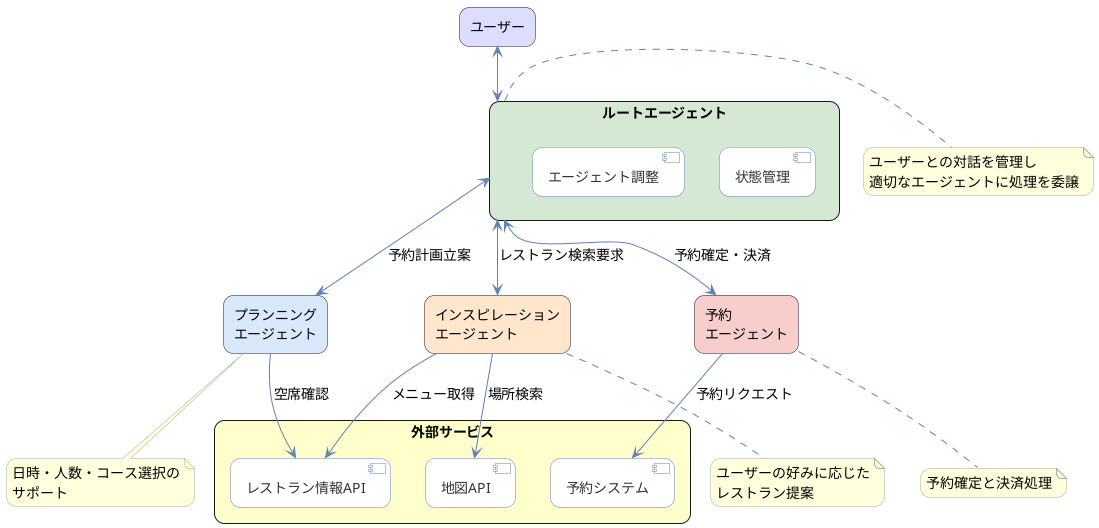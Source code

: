 @startuml
!define RECTANGLE class

skinparam backgroundColor transparent
skinparam handwritten false
skinparam defaultFontName "Hiragino Sans"
skinparam defaultFontSize 14
skinparam roundCorner 20
skinparam componentStyle uml2

skinparam component {
  BorderColor #6082B6
  BackgroundColor #FFFFFF
  ArrowColor #6082B6
  FontColor #333333
}

skinparam interface {
  BorderColor #6082B6
  BackgroundColor #FFFFFF
}

skinparam note {
  BorderColor #AAAAAA
  BackgroundColor #FFFFDD
}

rectangle "ユーザー" as User #DDDDFF

rectangle "ルートエージェント" as RootAgent #D5E8D4 {
  component "状態管理" as State
  component "エージェント調整" as Coordinator
}

rectangle "インスピレーション\nエージェント" as InspirationAgent #FFE6CC
rectangle "プランニング\nエージェント" as PlanningAgent #DAE8FC
rectangle "予約\nエージェント" as BookingAgent #F8CECC

rectangle "外部サービス" as ExternalServices #FFFFCC {
  component "地図API" as MapAPI
  component "レストラン情報API" as RestaurantAPI
  component "予約システム" as BookingSystem
}

User <--> RootAgent

RootAgent <--> InspirationAgent : レストラン検索要求
RootAgent <--> PlanningAgent : 予約計画立案
RootAgent <--> BookingAgent : 予約確定・決済

InspirationAgent --> MapAPI : 場所検索
InspirationAgent --> RestaurantAPI : メニュー取得

PlanningAgent --> RestaurantAPI : 空席確認
BookingAgent --> BookingSystem : 予約リクエスト

note right of RootAgent
  ユーザーとの対話を管理し
  適切なエージェントに処理を委譲
end note

note bottom of InspirationAgent
  ユーザーの好みに応じた
  レストラン提案
end note

note bottom of PlanningAgent
  日時・人数・コース選択の
  サポート
end note

note bottom of BookingAgent
  予約確定と決済処理
end note
@enduml
